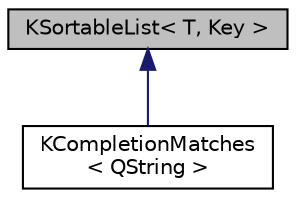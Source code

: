 digraph "KSortableList&lt; T, Key &gt;"
{
  edge [fontname="Helvetica",fontsize="10",labelfontname="Helvetica",labelfontsize="10"];
  node [fontname="Helvetica",fontsize="10",shape=record];
  Node0 [label="KSortableList\< T, Key \>",height=0.2,width=0.4,color="black", fillcolor="grey75", style="filled", fontcolor="black"];
  Node0 -> Node1 [dir="back",color="midnightblue",fontsize="10",style="solid",fontname="Helvetica"];
  Node1 [label="KCompletionMatches\l\< QString \>",height=0.2,width=0.4,color="black", fillcolor="white", style="filled",URL="$classKCompletionMatches.html",tooltip="This structure is returned by KCompletion::allWeightedMatches(). "];
}
